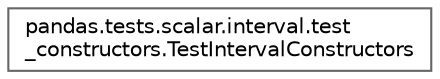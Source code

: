 digraph "Graphical Class Hierarchy"
{
 // LATEX_PDF_SIZE
  bgcolor="transparent";
  edge [fontname=Helvetica,fontsize=10,labelfontname=Helvetica,labelfontsize=10];
  node [fontname=Helvetica,fontsize=10,shape=box,height=0.2,width=0.4];
  rankdir="LR";
  Node0 [id="Node000000",label="pandas.tests.scalar.interval.test\l_constructors.TestIntervalConstructors",height=0.2,width=0.4,color="grey40", fillcolor="white", style="filled",URL="$d7/d06/classpandas_1_1tests_1_1scalar_1_1interval_1_1test__constructors_1_1TestIntervalConstructors.html",tooltip=" "];
}
